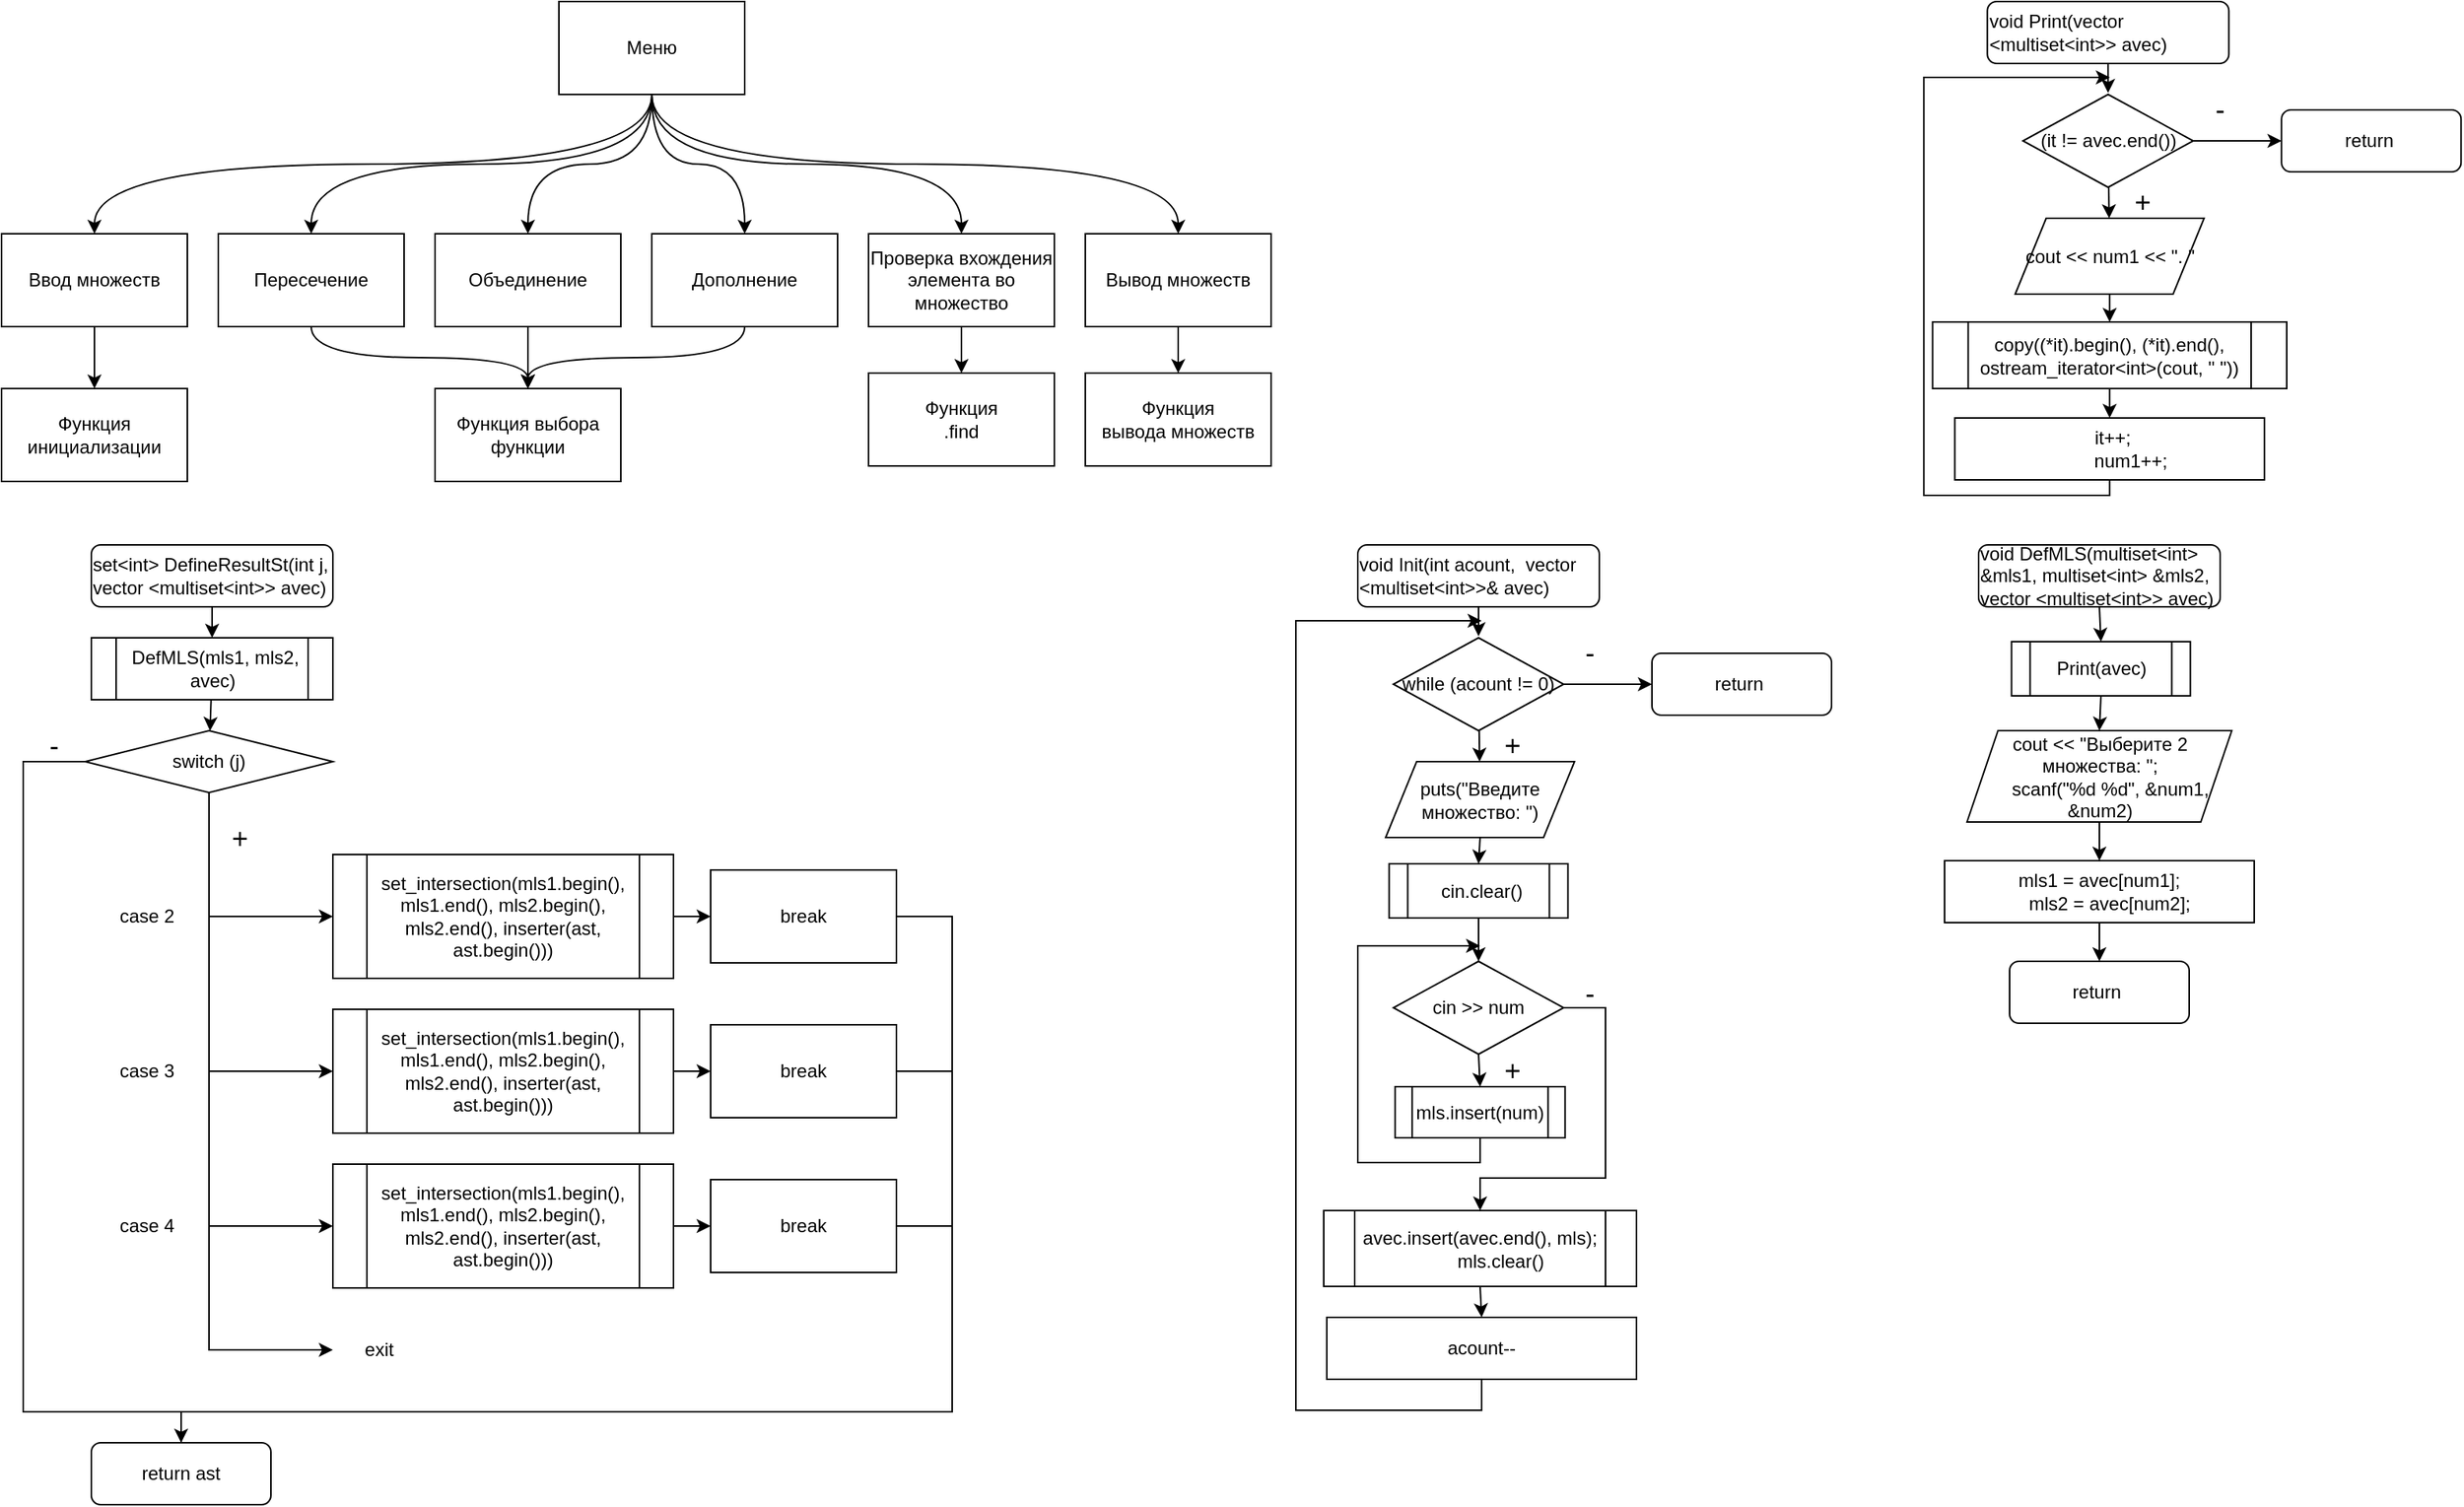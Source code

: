 <mxfile version="14.6.13" type="device"><diagram id="j1sXHM52Dxp8kPTdjTDM" name="Страница 1"><mxGraphModel dx="1086" dy="926" grid="1" gridSize="10" guides="1" tooltips="1" connect="1" arrows="1" fold="1" page="1" pageScale="1" pageWidth="827" pageHeight="1169" math="0" shadow="0"><root><mxCell id="0"/><mxCell id="1" parent="0"/><mxCell id="GIJKTlFRpUQfPIVR-cI3-19" style="edgeStyle=orthogonalEdgeStyle;rounded=0;orthogonalLoop=1;jettySize=auto;html=1;exitX=0.5;exitY=1;exitDx=0;exitDy=0;entryX=0.5;entryY=0;entryDx=0;entryDy=0;curved=1;" edge="1" parent="1" source="GIJKTlFRpUQfPIVR-cI3-1" target="GIJKTlFRpUQfPIVR-cI3-3"><mxGeometry relative="1" as="geometry"/></mxCell><mxCell id="GIJKTlFRpUQfPIVR-cI3-20" style="edgeStyle=orthogonalEdgeStyle;curved=1;rounded=0;orthogonalLoop=1;jettySize=auto;html=1;exitX=0.5;exitY=1;exitDx=0;exitDy=0;entryX=0.5;entryY=0;entryDx=0;entryDy=0;" edge="1" parent="1" source="GIJKTlFRpUQfPIVR-cI3-1" target="GIJKTlFRpUQfPIVR-cI3-4"><mxGeometry relative="1" as="geometry"/></mxCell><mxCell id="GIJKTlFRpUQfPIVR-cI3-21" style="edgeStyle=orthogonalEdgeStyle;curved=1;rounded=0;orthogonalLoop=1;jettySize=auto;html=1;exitX=0.5;exitY=1;exitDx=0;exitDy=0;entryX=0.5;entryY=0;entryDx=0;entryDy=0;" edge="1" parent="1" source="GIJKTlFRpUQfPIVR-cI3-1" target="GIJKTlFRpUQfPIVR-cI3-5"><mxGeometry relative="1" as="geometry"/></mxCell><mxCell id="GIJKTlFRpUQfPIVR-cI3-22" style="edgeStyle=orthogonalEdgeStyle;curved=1;rounded=0;orthogonalLoop=1;jettySize=auto;html=1;exitX=0.5;exitY=1;exitDx=0;exitDy=0;entryX=0.5;entryY=0;entryDx=0;entryDy=0;" edge="1" parent="1" source="GIJKTlFRpUQfPIVR-cI3-1" target="GIJKTlFRpUQfPIVR-cI3-6"><mxGeometry relative="1" as="geometry"/></mxCell><mxCell id="GIJKTlFRpUQfPIVR-cI3-23" style="edgeStyle=orthogonalEdgeStyle;curved=1;rounded=0;orthogonalLoop=1;jettySize=auto;html=1;exitX=0.5;exitY=1;exitDx=0;exitDy=0;entryX=0.5;entryY=0;entryDx=0;entryDy=0;" edge="1" parent="1" source="GIJKTlFRpUQfPIVR-cI3-1" target="GIJKTlFRpUQfPIVR-cI3-7"><mxGeometry relative="1" as="geometry"/></mxCell><mxCell id="GIJKTlFRpUQfPIVR-cI3-24" style="edgeStyle=orthogonalEdgeStyle;curved=1;rounded=0;orthogonalLoop=1;jettySize=auto;html=1;exitX=0.5;exitY=1;exitDx=0;exitDy=0;entryX=0.5;entryY=0;entryDx=0;entryDy=0;" edge="1" parent="1" source="GIJKTlFRpUQfPIVR-cI3-1" target="GIJKTlFRpUQfPIVR-cI3-2"><mxGeometry relative="1" as="geometry"/></mxCell><mxCell id="GIJKTlFRpUQfPIVR-cI3-1" value="Меню" style="rounded=0;whiteSpace=wrap;html=1;" vertex="1" parent="1"><mxGeometry x="364" y="10" width="120" height="60" as="geometry"/></mxCell><mxCell id="GIJKTlFRpUQfPIVR-cI3-25" style="edgeStyle=orthogonalEdgeStyle;curved=1;rounded=0;orthogonalLoop=1;jettySize=auto;html=1;exitX=0.5;exitY=1;exitDx=0;exitDy=0;entryX=0.5;entryY=0;entryDx=0;entryDy=0;" edge="1" parent="1" source="GIJKTlFRpUQfPIVR-cI3-2" target="GIJKTlFRpUQfPIVR-cI3-9"><mxGeometry relative="1" as="geometry"/></mxCell><mxCell id="GIJKTlFRpUQfPIVR-cI3-2" value="Ввод множеств" style="rounded=0;whiteSpace=wrap;html=1;" vertex="1" parent="1"><mxGeometry x="4" y="160" width="120" height="60" as="geometry"/></mxCell><mxCell id="GIJKTlFRpUQfPIVR-cI3-26" style="edgeStyle=orthogonalEdgeStyle;curved=1;rounded=0;orthogonalLoop=1;jettySize=auto;html=1;exitX=0.5;exitY=1;exitDx=0;exitDy=0;" edge="1" parent="1" source="GIJKTlFRpUQfPIVR-cI3-3" target="GIJKTlFRpUQfPIVR-cI3-11"><mxGeometry relative="1" as="geometry"/></mxCell><mxCell id="GIJKTlFRpUQfPIVR-cI3-3" value="Пересечение" style="rounded=0;whiteSpace=wrap;html=1;" vertex="1" parent="1"><mxGeometry x="144" y="160" width="120" height="60" as="geometry"/></mxCell><mxCell id="GIJKTlFRpUQfPIVR-cI3-31" style="edgeStyle=orthogonalEdgeStyle;curved=1;rounded=0;orthogonalLoop=1;jettySize=auto;html=1;exitX=0.5;exitY=1;exitDx=0;exitDy=0;entryX=0.5;entryY=0;entryDx=0;entryDy=0;" edge="1" parent="1" source="GIJKTlFRpUQfPIVR-cI3-4" target="GIJKTlFRpUQfPIVR-cI3-11"><mxGeometry relative="1" as="geometry"/></mxCell><mxCell id="GIJKTlFRpUQfPIVR-cI3-4" value="Объединение" style="rounded=0;whiteSpace=wrap;html=1;" vertex="1" parent="1"><mxGeometry x="284" y="160" width="120" height="60" as="geometry"/></mxCell><mxCell id="GIJKTlFRpUQfPIVR-cI3-32" style="edgeStyle=orthogonalEdgeStyle;curved=1;rounded=0;orthogonalLoop=1;jettySize=auto;html=1;exitX=0.5;exitY=1;exitDx=0;exitDy=0;entryX=0.5;entryY=0;entryDx=0;entryDy=0;" edge="1" parent="1" source="GIJKTlFRpUQfPIVR-cI3-5" target="GIJKTlFRpUQfPIVR-cI3-11"><mxGeometry relative="1" as="geometry"/></mxCell><mxCell id="GIJKTlFRpUQfPIVR-cI3-5" value="Дополнение" style="rounded=0;whiteSpace=wrap;html=1;" vertex="1" parent="1"><mxGeometry x="424" y="160" width="120" height="60" as="geometry"/></mxCell><mxCell id="GIJKTlFRpUQfPIVR-cI3-29" value="" style="edgeStyle=orthogonalEdgeStyle;curved=1;rounded=0;orthogonalLoop=1;jettySize=auto;html=1;" edge="1" parent="1" source="GIJKTlFRpUQfPIVR-cI3-6" target="GIJKTlFRpUQfPIVR-cI3-15"><mxGeometry relative="1" as="geometry"/></mxCell><mxCell id="GIJKTlFRpUQfPIVR-cI3-6" value="Проверка вхождения элемента во множество" style="rounded=0;whiteSpace=wrap;html=1;" vertex="1" parent="1"><mxGeometry x="564" y="160" width="120" height="60" as="geometry"/></mxCell><mxCell id="GIJKTlFRpUQfPIVR-cI3-30" value="" style="edgeStyle=orthogonalEdgeStyle;curved=1;rounded=0;orthogonalLoop=1;jettySize=auto;html=1;" edge="1" parent="1" source="GIJKTlFRpUQfPIVR-cI3-7" target="GIJKTlFRpUQfPIVR-cI3-16"><mxGeometry relative="1" as="geometry"/></mxCell><mxCell id="GIJKTlFRpUQfPIVR-cI3-7" value="Вывод множеств&lt;span style=&quot;color: rgba(0 , 0 , 0 , 0) ; font-family: monospace ; font-size: 0px&quot;&gt;%3CmxGraphModel%3E%3Croot%3E%3CmxCell%20id%3D%220%22%2F%3E%3CmxCell%20id%3D%221%22%20parent%3D%220%22%2F%3E%3CmxCell%20id%3D%222%22%20value%3D%22%D0%9F%D1%80%D0%BE%D0%B2%D0%B5%D1%80%D0%BA%D0%B0%20%D0%B2%D1%85%D0%BE%D0%B6%D0%B4%D0%B5%D0%BD%D0%B8%D1%8F%20%D1%8D%D0%BB%D0%B5%D0%BC%D0%B5%D0%BD%D1%82%D0%B0%20%D0%B2%D0%BE%20%D0%BC%D0%BD%D0%BE%D0%B6%D0%B5%D1%81%D1%82%D0%B2%D0%BE%22%20style%3D%22rounded%3D0%3BwhiteSpace%3Dwrap%3Bhtml%3D1%3B%22%20vertex%3D%221%22%20parent%3D%221%22%3E%3CmxGeometry%20x%3D%22600%22%20y%3D%22280%22%20width%3D%22120%22%20height%3D%2260%22%20as%3D%22geometry%22%2F%3E%3C%2FmxCell%3E%3C%2Froot%3E%3C%2FmxGraphModel%3E&lt;/span&gt;" style="rounded=0;whiteSpace=wrap;html=1;" vertex="1" parent="1"><mxGeometry x="704" y="160" width="120" height="60" as="geometry"/></mxCell><mxCell id="GIJKTlFRpUQfPIVR-cI3-9" value="Функция инициализации" style="rounded=0;whiteSpace=wrap;html=1;" vertex="1" parent="1"><mxGeometry x="4" y="260" width="120" height="60" as="geometry"/></mxCell><mxCell id="GIJKTlFRpUQfPIVR-cI3-11" value="Функция выбора функции" style="rounded=0;whiteSpace=wrap;html=1;" vertex="1" parent="1"><mxGeometry x="284" y="260" width="120" height="60" as="geometry"/></mxCell><mxCell id="GIJKTlFRpUQfPIVR-cI3-15" value="Функция &lt;br&gt;.find" style="rounded=0;whiteSpace=wrap;html=1;" vertex="1" parent="1"><mxGeometry x="564" y="250" width="120" height="60" as="geometry"/></mxCell><mxCell id="GIJKTlFRpUQfPIVR-cI3-16" value="Функция &lt;br&gt;вывода множеств" style="rounded=0;whiteSpace=wrap;html=1;" vertex="1" parent="1"><mxGeometry x="704" y="250" width="120" height="60" as="geometry"/></mxCell><mxCell id="GIJKTlFRpUQfPIVR-cI3-36" style="edgeStyle=orthogonalEdgeStyle;curved=1;rounded=0;orthogonalLoop=1;jettySize=auto;html=1;exitX=0.5;exitY=1;exitDx=0;exitDy=0;entryX=0.5;entryY=0;entryDx=0;entryDy=0;" edge="1" parent="1" source="GIJKTlFRpUQfPIVR-cI3-34" target="GIJKTlFRpUQfPIVR-cI3-35"><mxGeometry relative="1" as="geometry"/></mxCell><mxCell id="GIJKTlFRpUQfPIVR-cI3-34" value="&lt;div style=&quot;text-align: left&quot;&gt;&lt;span&gt;set&amp;lt;int&amp;gt; DefineResultSt(int j, vector &amp;lt;multiset&amp;lt;int&amp;gt;&amp;gt; avec)&lt;/span&gt;&lt;/div&gt;" style="rounded=1;whiteSpace=wrap;html=1;" vertex="1" parent="1"><mxGeometry x="62" y="361" width="156" height="40" as="geometry"/></mxCell><mxCell id="GIJKTlFRpUQfPIVR-cI3-38" value="" style="rounded=0;orthogonalLoop=1;jettySize=auto;html=1;" edge="1" parent="1" source="GIJKTlFRpUQfPIVR-cI3-35" target="GIJKTlFRpUQfPIVR-cI3-37"><mxGeometry relative="1" as="geometry"/></mxCell><mxCell id="GIJKTlFRpUQfPIVR-cI3-35" value="&amp;nbsp;DefMLS(mls1, mls2, avec)" style="shape=process;whiteSpace=wrap;html=1;backgroundOutline=1;" vertex="1" parent="1"><mxGeometry x="62" y="421" width="156" height="40" as="geometry"/></mxCell><mxCell id="GIJKTlFRpUQfPIVR-cI3-42" style="edgeStyle=none;rounded=0;orthogonalLoop=1;jettySize=auto;html=1;exitX=0.5;exitY=1;exitDx=0;exitDy=0;entryX=0;entryY=0.5;entryDx=0;entryDy=0;" edge="1" parent="1" source="GIJKTlFRpUQfPIVR-cI3-37" target="GIJKTlFRpUQfPIVR-cI3-40"><mxGeometry relative="1" as="geometry"><Array as="points"><mxPoint x="138" y="601"/></Array></mxGeometry></mxCell><mxCell id="GIJKTlFRpUQfPIVR-cI3-50" style="edgeStyle=none;rounded=0;orthogonalLoop=1;jettySize=auto;html=1;exitX=0.5;exitY=1;exitDx=0;exitDy=0;entryX=0;entryY=0.5;entryDx=0;entryDy=0;" edge="1" parent="1" source="GIJKTlFRpUQfPIVR-cI3-37" target="GIJKTlFRpUQfPIVR-cI3-45"><mxGeometry relative="1" as="geometry"><Array as="points"><mxPoint x="138" y="701"/></Array></mxGeometry></mxCell><mxCell id="GIJKTlFRpUQfPIVR-cI3-51" style="edgeStyle=none;rounded=0;orthogonalLoop=1;jettySize=auto;html=1;exitX=0.5;exitY=1;exitDx=0;exitDy=0;entryX=0;entryY=0.5;entryDx=0;entryDy=0;" edge="1" parent="1" source="GIJKTlFRpUQfPIVR-cI3-37" target="GIJKTlFRpUQfPIVR-cI3-48"><mxGeometry relative="1" as="geometry"><Array as="points"><mxPoint x="138" y="801"/></Array></mxGeometry></mxCell><mxCell id="GIJKTlFRpUQfPIVR-cI3-52" style="edgeStyle=none;rounded=0;orthogonalLoop=1;jettySize=auto;html=1;exitX=0.5;exitY=1;exitDx=0;exitDy=0;" edge="1" parent="1" source="GIJKTlFRpUQfPIVR-cI3-37"><mxGeometry relative="1" as="geometry"><mxPoint x="218" y="881" as="targetPoint"/><Array as="points"><mxPoint x="138" y="881"/></Array></mxGeometry></mxCell><mxCell id="GIJKTlFRpUQfPIVR-cI3-62" style="edgeStyle=none;rounded=0;orthogonalLoop=1;jettySize=auto;html=1;exitX=0;exitY=0.5;exitDx=0;exitDy=0;entryX=0.5;entryY=0;entryDx=0;entryDy=0;" edge="1" parent="1" source="GIJKTlFRpUQfPIVR-cI3-37" target="GIJKTlFRpUQfPIVR-cI3-61"><mxGeometry relative="1" as="geometry"><Array as="points"><mxPoint x="18" y="501"/><mxPoint x="18" y="921"/><mxPoint x="120" y="921"/></Array></mxGeometry></mxCell><mxCell id="GIJKTlFRpUQfPIVR-cI3-37" value="switch (j)" style="rhombus;whiteSpace=wrap;html=1;" vertex="1" parent="1"><mxGeometry x="58" y="481" width="160" height="40" as="geometry"/></mxCell><mxCell id="GIJKTlFRpUQfPIVR-cI3-43" value="" style="edgeStyle=none;rounded=0;orthogonalLoop=1;jettySize=auto;html=1;" edge="1" parent="1" source="GIJKTlFRpUQfPIVR-cI3-40" target="GIJKTlFRpUQfPIVR-cI3-41"><mxGeometry relative="1" as="geometry"/></mxCell><mxCell id="GIJKTlFRpUQfPIVR-cI3-40" value="set_intersection(mls1.begin(), mls1.end(), mls2.begin(), mls2.end(), inserter(ast, ast.begin()))" style="shape=process;whiteSpace=wrap;html=1;backgroundOutline=1;" vertex="1" parent="1"><mxGeometry x="218" y="561" width="220" height="80" as="geometry"/></mxCell><mxCell id="GIJKTlFRpUQfPIVR-cI3-63" style="edgeStyle=none;rounded=0;orthogonalLoop=1;jettySize=auto;html=1;exitX=1;exitY=0.5;exitDx=0;exitDy=0;entryX=1;entryY=0.5;entryDx=0;entryDy=0;startArrow=none;startFill=0;endArrow=none;endFill=0;" edge="1" parent="1" source="GIJKTlFRpUQfPIVR-cI3-41" target="GIJKTlFRpUQfPIVR-cI3-46"><mxGeometry relative="1" as="geometry"><Array as="points"><mxPoint x="618" y="601"/><mxPoint x="618" y="701"/></Array></mxGeometry></mxCell><mxCell id="GIJKTlFRpUQfPIVR-cI3-41" value="break" style="rounded=0;whiteSpace=wrap;html=1;" vertex="1" parent="1"><mxGeometry x="462" y="571" width="120" height="60" as="geometry"/></mxCell><mxCell id="GIJKTlFRpUQfPIVR-cI3-44" value="" style="edgeStyle=none;rounded=0;orthogonalLoop=1;jettySize=auto;html=1;" edge="1" parent="1" source="GIJKTlFRpUQfPIVR-cI3-45" target="GIJKTlFRpUQfPIVR-cI3-46"><mxGeometry relative="1" as="geometry"/></mxCell><mxCell id="GIJKTlFRpUQfPIVR-cI3-45" value="set_intersection(mls1.begin(), mls1.end(), mls2.begin(), mls2.end(), inserter(ast, ast.begin()))" style="shape=process;whiteSpace=wrap;html=1;backgroundOutline=1;" vertex="1" parent="1"><mxGeometry x="218" y="661" width="220" height="80" as="geometry"/></mxCell><mxCell id="GIJKTlFRpUQfPIVR-cI3-64" style="edgeStyle=none;rounded=0;orthogonalLoop=1;jettySize=auto;html=1;exitX=1;exitY=0.5;exitDx=0;exitDy=0;entryX=1;entryY=0.5;entryDx=0;entryDy=0;startArrow=none;startFill=0;endArrow=none;endFill=0;" edge="1" parent="1" source="GIJKTlFRpUQfPIVR-cI3-46" target="GIJKTlFRpUQfPIVR-cI3-49"><mxGeometry relative="1" as="geometry"><Array as="points"><mxPoint x="618" y="701"/><mxPoint x="618" y="801"/></Array></mxGeometry></mxCell><mxCell id="GIJKTlFRpUQfPIVR-cI3-46" value="break" style="rounded=0;whiteSpace=wrap;html=1;" vertex="1" parent="1"><mxGeometry x="462" y="671" width="120" height="60" as="geometry"/></mxCell><mxCell id="GIJKTlFRpUQfPIVR-cI3-47" value="" style="edgeStyle=none;rounded=0;orthogonalLoop=1;jettySize=auto;html=1;" edge="1" parent="1" source="GIJKTlFRpUQfPIVR-cI3-48" target="GIJKTlFRpUQfPIVR-cI3-49"><mxGeometry relative="1" as="geometry"/></mxCell><mxCell id="GIJKTlFRpUQfPIVR-cI3-48" value="set_intersection(mls1.begin(), mls1.end(), mls2.begin(), mls2.end(), inserter(ast, ast.begin()))" style="shape=process;whiteSpace=wrap;html=1;backgroundOutline=1;" vertex="1" parent="1"><mxGeometry x="218" y="761" width="220" height="80" as="geometry"/></mxCell><mxCell id="GIJKTlFRpUQfPIVR-cI3-65" style="edgeStyle=none;rounded=0;orthogonalLoop=1;jettySize=auto;html=1;exitX=1;exitY=0.5;exitDx=0;exitDy=0;entryX=0.5;entryY=0;entryDx=0;entryDy=0;startArrow=none;startFill=0;endArrow=none;endFill=0;" edge="1" parent="1" source="GIJKTlFRpUQfPIVR-cI3-49" target="GIJKTlFRpUQfPIVR-cI3-61"><mxGeometry relative="1" as="geometry"><Array as="points"><mxPoint x="618" y="801"/><mxPoint x="618" y="921"/><mxPoint x="120" y="921"/></Array></mxGeometry></mxCell><mxCell id="GIJKTlFRpUQfPIVR-cI3-49" value="break" style="rounded=0;whiteSpace=wrap;html=1;" vertex="1" parent="1"><mxGeometry x="462" y="771" width="120" height="60" as="geometry"/></mxCell><mxCell id="GIJKTlFRpUQfPIVR-cI3-53" value="exit" style="text;html=1;strokeColor=none;fillColor=none;align=center;verticalAlign=middle;whiteSpace=wrap;rounded=0;" vertex="1" parent="1"><mxGeometry x="228" y="871" width="40" height="20" as="geometry"/></mxCell><mxCell id="GIJKTlFRpUQfPIVR-cI3-54" value="case 2" style="text;html=1;strokeColor=none;fillColor=none;align=center;verticalAlign=middle;whiteSpace=wrap;rounded=0;" vertex="1" parent="1"><mxGeometry x="78" y="591" width="40" height="20" as="geometry"/></mxCell><mxCell id="GIJKTlFRpUQfPIVR-cI3-55" value="case 3" style="text;html=1;strokeColor=none;fillColor=none;align=center;verticalAlign=middle;whiteSpace=wrap;rounded=0;" vertex="1" parent="1"><mxGeometry x="78" y="691" width="40" height="20" as="geometry"/></mxCell><mxCell id="GIJKTlFRpUQfPIVR-cI3-56" value="case 4" style="text;html=1;strokeColor=none;fillColor=none;align=center;verticalAlign=middle;whiteSpace=wrap;rounded=0;" vertex="1" parent="1"><mxGeometry x="78" y="791" width="40" height="20" as="geometry"/></mxCell><mxCell id="GIJKTlFRpUQfPIVR-cI3-57" value="&lt;font style=&quot;font-size: 18px&quot;&gt;+&lt;/font&gt;" style="text;html=1;strokeColor=none;fillColor=none;align=center;verticalAlign=middle;whiteSpace=wrap;rounded=0;" vertex="1" parent="1"><mxGeometry x="138" y="541" width="40" height="20" as="geometry"/></mxCell><mxCell id="GIJKTlFRpUQfPIVR-cI3-59" value="&lt;font style=&quot;font-size: 18px&quot;&gt;-&lt;/font&gt;" style="text;html=1;strokeColor=none;fillColor=none;align=center;verticalAlign=middle;whiteSpace=wrap;rounded=0;" vertex="1" parent="1"><mxGeometry x="18" y="481" width="40" height="20" as="geometry"/></mxCell><mxCell id="GIJKTlFRpUQfPIVR-cI3-61" value="return ast" style="rounded=1;whiteSpace=wrap;html=1;" vertex="1" parent="1"><mxGeometry x="62" y="941" width="116" height="40" as="geometry"/></mxCell><mxCell id="GIJKTlFRpUQfPIVR-cI3-74" style="edgeStyle=none;rounded=0;orthogonalLoop=1;jettySize=auto;html=1;exitX=0.5;exitY=1;exitDx=0;exitDy=0;startArrow=none;startFill=0;endArrow=classic;endFill=1;" edge="1" parent="1" source="GIJKTlFRpUQfPIVR-cI3-66"><mxGeometry relative="1" as="geometry"><mxPoint x="958" y="420" as="targetPoint"/></mxGeometry></mxCell><mxCell id="GIJKTlFRpUQfPIVR-cI3-66" value="&lt;div style=&quot;text-align: left&quot;&gt;void Init(int acount,&amp;nbsp; vector &amp;lt;multiset&amp;lt;int&amp;gt;&amp;gt;&amp;amp; avec)&lt;br&gt;&lt;/div&gt;" style="rounded=1;whiteSpace=wrap;html=1;" vertex="1" parent="1"><mxGeometry x="880" y="361" width="156" height="40" as="geometry"/></mxCell><mxCell id="GIJKTlFRpUQfPIVR-cI3-75" value="" style="edgeStyle=none;rounded=0;orthogonalLoop=1;jettySize=auto;html=1;startArrow=none;startFill=0;endArrow=classic;endFill=1;" edge="1" parent="1" source="GIJKTlFRpUQfPIVR-cI3-67" target="GIJKTlFRpUQfPIVR-cI3-68"><mxGeometry relative="1" as="geometry"/></mxCell><mxCell id="GIJKTlFRpUQfPIVR-cI3-88" style="edgeStyle=none;rounded=0;orthogonalLoop=1;jettySize=auto;html=1;exitX=1;exitY=0.5;exitDx=0;exitDy=0;entryX=0;entryY=0.5;entryDx=0;entryDy=0;startArrow=none;startFill=0;endArrow=classic;endFill=1;" edge="1" parent="1" source="GIJKTlFRpUQfPIVR-cI3-67" target="GIJKTlFRpUQfPIVR-cI3-87"><mxGeometry relative="1" as="geometry"/></mxCell><mxCell id="GIJKTlFRpUQfPIVR-cI3-67" value="while (acount != 0)" style="rhombus;whiteSpace=wrap;html=1;" vertex="1" parent="1"><mxGeometry x="903" y="421" width="110" height="60" as="geometry"/></mxCell><mxCell id="GIJKTlFRpUQfPIVR-cI3-76" style="edgeStyle=none;rounded=0;orthogonalLoop=1;jettySize=auto;html=1;exitX=0.5;exitY=1;exitDx=0;exitDy=0;entryX=0.5;entryY=0;entryDx=0;entryDy=0;startArrow=none;startFill=0;endArrow=classic;endFill=1;" edge="1" parent="1" source="GIJKTlFRpUQfPIVR-cI3-68" target="GIJKTlFRpUQfPIVR-cI3-69"><mxGeometry relative="1" as="geometry"/></mxCell><mxCell id="GIJKTlFRpUQfPIVR-cI3-68" value="puts(&quot;Введите множество: &quot;)" style="shape=parallelogram;perimeter=parallelogramPerimeter;whiteSpace=wrap;html=1;fixedSize=1;" vertex="1" parent="1"><mxGeometry x="898" y="501" width="122" height="49" as="geometry"/></mxCell><mxCell id="GIJKTlFRpUQfPIVR-cI3-77" style="edgeStyle=none;rounded=0;orthogonalLoop=1;jettySize=auto;html=1;exitX=0.5;exitY=1;exitDx=0;exitDy=0;entryX=0.5;entryY=0;entryDx=0;entryDy=0;startArrow=none;startFill=0;endArrow=classic;endFill=1;" edge="1" parent="1" source="GIJKTlFRpUQfPIVR-cI3-69" target="GIJKTlFRpUQfPIVR-cI3-70"><mxGeometry relative="1" as="geometry"/></mxCell><mxCell id="GIJKTlFRpUQfPIVR-cI3-69" value="&amp;nbsp;cin.clear()" style="shape=process;whiteSpace=wrap;html=1;backgroundOutline=1;" vertex="1" parent="1"><mxGeometry x="900.25" y="567" width="115.5" height="35" as="geometry"/></mxCell><mxCell id="GIJKTlFRpUQfPIVR-cI3-78" style="edgeStyle=none;rounded=0;orthogonalLoop=1;jettySize=auto;html=1;exitX=0.5;exitY=1;exitDx=0;exitDy=0;entryX=0.5;entryY=0;entryDx=0;entryDy=0;startArrow=none;startFill=0;endArrow=classic;endFill=1;" edge="1" parent="1" source="GIJKTlFRpUQfPIVR-cI3-70" target="GIJKTlFRpUQfPIVR-cI3-71"><mxGeometry relative="1" as="geometry"/></mxCell><mxCell id="GIJKTlFRpUQfPIVR-cI3-80" style="edgeStyle=none;rounded=0;orthogonalLoop=1;jettySize=auto;html=1;exitX=1;exitY=0.5;exitDx=0;exitDy=0;entryX=0.5;entryY=0;entryDx=0;entryDy=0;startArrow=none;startFill=0;endArrow=classic;endFill=1;" edge="1" parent="1" source="GIJKTlFRpUQfPIVR-cI3-70" target="GIJKTlFRpUQfPIVR-cI3-72"><mxGeometry relative="1" as="geometry"><Array as="points"><mxPoint x="1040" y="660"/><mxPoint x="1040" y="770"/><mxPoint x="959" y="770"/></Array></mxGeometry></mxCell><mxCell id="GIJKTlFRpUQfPIVR-cI3-70" value="cin &amp;gt;&amp;gt; num" style="rhombus;whiteSpace=wrap;html=1;" vertex="1" parent="1"><mxGeometry x="903" y="630" width="110" height="60" as="geometry"/></mxCell><mxCell id="GIJKTlFRpUQfPIVR-cI3-79" style="edgeStyle=none;rounded=0;orthogonalLoop=1;jettySize=auto;html=1;exitX=0.5;exitY=1;exitDx=0;exitDy=0;startArrow=none;startFill=0;endArrow=classic;endFill=1;" edge="1" parent="1" source="GIJKTlFRpUQfPIVR-cI3-71"><mxGeometry relative="1" as="geometry"><mxPoint x="959" y="620" as="targetPoint"/><Array as="points"><mxPoint x="959" y="760"/><mxPoint x="880" y="760"/><mxPoint x="880" y="620"/></Array></mxGeometry></mxCell><mxCell id="GIJKTlFRpUQfPIVR-cI3-71" value="mls.insert(num)" style="shape=process;whiteSpace=wrap;html=1;backgroundOutline=1;" vertex="1" parent="1"><mxGeometry x="904.13" y="711" width="109.75" height="33" as="geometry"/></mxCell><mxCell id="GIJKTlFRpUQfPIVR-cI3-81" style="edgeStyle=none;rounded=0;orthogonalLoop=1;jettySize=auto;html=1;exitX=0.5;exitY=1;exitDx=0;exitDy=0;entryX=0.5;entryY=0;entryDx=0;entryDy=0;startArrow=none;startFill=0;endArrow=classic;endFill=1;" edge="1" parent="1" source="GIJKTlFRpUQfPIVR-cI3-72" target="GIJKTlFRpUQfPIVR-cI3-73"><mxGeometry relative="1" as="geometry"/></mxCell><mxCell id="GIJKTlFRpUQfPIVR-cI3-72" value="&lt;div&gt;avec.insert(avec.end(), mls);&lt;/div&gt;&lt;div&gt;&amp;nbsp; &amp;nbsp; &amp;nbsp; &amp;nbsp; mls.clear()&lt;/div&gt;" style="shape=process;whiteSpace=wrap;html=1;backgroundOutline=1;align=center;" vertex="1" parent="1"><mxGeometry x="858" y="791" width="202" height="49" as="geometry"/></mxCell><mxCell id="GIJKTlFRpUQfPIVR-cI3-82" style="edgeStyle=none;rounded=0;orthogonalLoop=1;jettySize=auto;html=1;exitX=0.5;exitY=1;exitDx=0;exitDy=0;startArrow=none;startFill=0;endArrow=classic;endFill=1;" edge="1" parent="1" source="GIJKTlFRpUQfPIVR-cI3-73"><mxGeometry relative="1" as="geometry"><mxPoint x="960" y="410" as="targetPoint"/><Array as="points"><mxPoint x="960" y="920"/><mxPoint x="840" y="920"/><mxPoint x="840" y="410"/></Array></mxGeometry></mxCell><mxCell id="GIJKTlFRpUQfPIVR-cI3-73" value="acount--" style="rounded=0;whiteSpace=wrap;html=1;" vertex="1" parent="1"><mxGeometry x="860" y="860" width="200" height="40" as="geometry"/></mxCell><mxCell id="GIJKTlFRpUQfPIVR-cI3-83" value="&lt;font style=&quot;font-size: 18px&quot;&gt;+&lt;/font&gt;" style="text;html=1;strokeColor=none;fillColor=none;align=center;verticalAlign=middle;whiteSpace=wrap;rounded=0;" vertex="1" parent="1"><mxGeometry x="960" y="691" width="40" height="20" as="geometry"/></mxCell><mxCell id="GIJKTlFRpUQfPIVR-cI3-84" value="&lt;font style=&quot;font-size: 18px&quot;&gt;+&lt;/font&gt;" style="text;html=1;strokeColor=none;fillColor=none;align=center;verticalAlign=middle;whiteSpace=wrap;rounded=0;" vertex="1" parent="1"><mxGeometry x="960" y="481" width="40" height="20" as="geometry"/></mxCell><mxCell id="GIJKTlFRpUQfPIVR-cI3-85" value="&lt;font style=&quot;font-size: 18px&quot;&gt;-&lt;/font&gt;" style="text;html=1;strokeColor=none;fillColor=none;align=center;verticalAlign=middle;whiteSpace=wrap;rounded=0;" vertex="1" parent="1"><mxGeometry x="1010" y="641" width="40" height="20" as="geometry"/></mxCell><mxCell id="GIJKTlFRpUQfPIVR-cI3-86" value="&lt;font style=&quot;font-size: 18px&quot;&gt;-&lt;/font&gt;" style="text;html=1;strokeColor=none;fillColor=none;align=center;verticalAlign=middle;whiteSpace=wrap;rounded=0;" vertex="1" parent="1"><mxGeometry x="1010" y="421" width="40" height="20" as="geometry"/></mxCell><mxCell id="GIJKTlFRpUQfPIVR-cI3-87" value="return&amp;nbsp;" style="rounded=1;whiteSpace=wrap;html=1;" vertex="1" parent="1"><mxGeometry x="1070" y="431" width="116" height="40" as="geometry"/></mxCell><mxCell id="GIJKTlFRpUQfPIVR-cI3-113" style="edgeStyle=none;rounded=0;orthogonalLoop=1;jettySize=auto;html=1;exitX=0.5;exitY=1;exitDx=0;exitDy=0;startArrow=none;startFill=0;endArrow=classic;endFill=1;" edge="1" parent="1" source="GIJKTlFRpUQfPIVR-cI3-114"><mxGeometry relative="1" as="geometry"><mxPoint x="1364.63" y="69" as="targetPoint"/></mxGeometry></mxCell><mxCell id="GIJKTlFRpUQfPIVR-cI3-114" value="&lt;div style=&quot;text-align: left&quot;&gt;void Print(vector &amp;lt;multiset&amp;lt;int&amp;gt;&amp;gt; avec)&lt;br&gt;&lt;/div&gt;" style="rounded=1;whiteSpace=wrap;html=1;" vertex="1" parent="1"><mxGeometry x="1286.63" y="10" width="156" height="40" as="geometry"/></mxCell><mxCell id="GIJKTlFRpUQfPIVR-cI3-115" value="" style="edgeStyle=none;rounded=0;orthogonalLoop=1;jettySize=auto;html=1;startArrow=none;startFill=0;endArrow=classic;endFill=1;" edge="1" parent="1" source="GIJKTlFRpUQfPIVR-cI3-117" target="GIJKTlFRpUQfPIVR-cI3-119"><mxGeometry relative="1" as="geometry"/></mxCell><mxCell id="GIJKTlFRpUQfPIVR-cI3-116" style="edgeStyle=none;rounded=0;orthogonalLoop=1;jettySize=auto;html=1;exitX=1;exitY=0.5;exitDx=0;exitDy=0;entryX=0;entryY=0.5;entryDx=0;entryDy=0;startArrow=none;startFill=0;endArrow=classic;endFill=1;" edge="1" parent="1" source="GIJKTlFRpUQfPIVR-cI3-117" target="GIJKTlFRpUQfPIVR-cI3-126"><mxGeometry relative="1" as="geometry"/></mxCell><mxCell id="GIJKTlFRpUQfPIVR-cI3-117" value="(it != avec.end())" style="rhombus;whiteSpace=wrap;html=1;" vertex="1" parent="1"><mxGeometry x="1309.63" y="70" width="110" height="60" as="geometry"/></mxCell><mxCell id="GIJKTlFRpUQfPIVR-cI3-118" style="edgeStyle=none;rounded=0;orthogonalLoop=1;jettySize=auto;html=1;exitX=0.5;exitY=1;exitDx=0;exitDy=0;entryX=0.5;entryY=0;entryDx=0;entryDy=0;startArrow=none;startFill=0;endArrow=classic;endFill=1;" edge="1" parent="1" source="GIJKTlFRpUQfPIVR-cI3-119" target="GIJKTlFRpUQfPIVR-cI3-121"><mxGeometry relative="1" as="geometry"/></mxCell><mxCell id="GIJKTlFRpUQfPIVR-cI3-119" value="cout &amp;lt;&amp;lt; num1 &amp;lt;&amp;lt; &quot;. &quot;" style="shape=parallelogram;perimeter=parallelogramPerimeter;whiteSpace=wrap;html=1;fixedSize=1;" vertex="1" parent="1"><mxGeometry x="1304.63" y="150" width="122" height="49" as="geometry"/></mxCell><mxCell id="GIJKTlFRpUQfPIVR-cI3-120" style="edgeStyle=none;rounded=0;orthogonalLoop=1;jettySize=auto;html=1;exitX=0.5;exitY=1;exitDx=0;exitDy=0;entryX=0.5;entryY=0;entryDx=0;entryDy=0;startArrow=none;startFill=0;endArrow=classic;endFill=1;" edge="1" parent="1" source="GIJKTlFRpUQfPIVR-cI3-121" target="GIJKTlFRpUQfPIVR-cI3-123"><mxGeometry relative="1" as="geometry"><mxPoint x="1364.63" y="279" as="targetPoint"/></mxGeometry></mxCell><mxCell id="GIJKTlFRpUQfPIVR-cI3-121" value="copy((*it).begin(), (*it).end(), ostream_iterator&amp;lt;int&amp;gt;(cout, &quot; &quot;))" style="shape=process;whiteSpace=wrap;html=1;backgroundOutline=1;" vertex="1" parent="1"><mxGeometry x="1251.26" y="217" width="228.75" height="43" as="geometry"/></mxCell><mxCell id="GIJKTlFRpUQfPIVR-cI3-122" style="edgeStyle=none;rounded=0;orthogonalLoop=1;jettySize=auto;html=1;exitX=0.5;exitY=1;exitDx=0;exitDy=0;startArrow=none;startFill=0;endArrow=classic;endFill=1;" edge="1" parent="1" source="GIJKTlFRpUQfPIVR-cI3-123"><mxGeometry relative="1" as="geometry"><mxPoint x="1365.773" y="59" as="targetPoint"/><Array as="points"><mxPoint x="1365.63" y="329"/><mxPoint x="1245.63" y="329"/><mxPoint x="1245.63" y="59"/></Array></mxGeometry></mxCell><mxCell id="GIJKTlFRpUQfPIVR-cI3-123" value="&lt;div&gt;&amp;nbsp;it++;&lt;/div&gt;&lt;div&gt;&amp;nbsp; &amp;nbsp; &amp;nbsp; &amp;nbsp; num1++;&lt;/div&gt;" style="rounded=0;whiteSpace=wrap;html=1;" vertex="1" parent="1"><mxGeometry x="1265.63" y="279" width="200" height="40" as="geometry"/></mxCell><mxCell id="GIJKTlFRpUQfPIVR-cI3-124" value="&lt;font style=&quot;font-size: 18px&quot;&gt;+&lt;/font&gt;" style="text;html=1;strokeColor=none;fillColor=none;align=center;verticalAlign=middle;whiteSpace=wrap;rounded=0;" vertex="1" parent="1"><mxGeometry x="1366.63" y="130" width="40" height="20" as="geometry"/></mxCell><mxCell id="GIJKTlFRpUQfPIVR-cI3-125" value="&lt;font style=&quot;font-size: 18px&quot;&gt;-&lt;/font&gt;" style="text;html=1;strokeColor=none;fillColor=none;align=center;verticalAlign=middle;whiteSpace=wrap;rounded=0;" vertex="1" parent="1"><mxGeometry x="1416.63" y="70" width="40" height="20" as="geometry"/></mxCell><mxCell id="GIJKTlFRpUQfPIVR-cI3-126" value="return&amp;nbsp;" style="rounded=1;whiteSpace=wrap;html=1;" vertex="1" parent="1"><mxGeometry x="1476.63" y="80" width="116" height="40" as="geometry"/></mxCell><mxCell id="GIJKTlFRpUQfPIVR-cI3-151" style="edgeStyle=none;rounded=0;orthogonalLoop=1;jettySize=auto;html=1;exitX=0.5;exitY=1;exitDx=0;exitDy=0;startArrow=none;startFill=0;endArrow=classic;endFill=1;entryX=0.5;entryY=0;entryDx=0;entryDy=0;" edge="1" parent="1" source="GIJKTlFRpUQfPIVR-cI3-152" target="GIJKTlFRpUQfPIVR-cI3-159"><mxGeometry relative="1" as="geometry"><mxPoint x="1359" y="420" as="targetPoint"/></mxGeometry></mxCell><mxCell id="GIJKTlFRpUQfPIVR-cI3-152" value="&lt;div style=&quot;text-align: left&quot;&gt;void DefMLS(multiset&amp;lt;int&amp;gt; &amp;amp;mls1, multiset&amp;lt;int&amp;gt; &amp;amp;mls2, vector &amp;lt;multiset&amp;lt;int&amp;gt;&amp;gt; avec)&lt;br&gt;&lt;/div&gt;" style="rounded=1;whiteSpace=wrap;html=1;" vertex="1" parent="1"><mxGeometry x="1281" y="361" width="156" height="40" as="geometry"/></mxCell><mxCell id="GIJKTlFRpUQfPIVR-cI3-176" value="" style="edgeStyle=none;rounded=0;orthogonalLoop=1;jettySize=auto;html=1;startArrow=none;startFill=0;endArrow=classic;endFill=1;" edge="1" parent="1" source="GIJKTlFRpUQfPIVR-cI3-157" target="GIJKTlFRpUQfPIVR-cI3-175"><mxGeometry relative="1" as="geometry"/></mxCell><mxCell id="GIJKTlFRpUQfPIVR-cI3-157" value="&lt;div&gt;cout &amp;lt;&amp;lt; &quot;Выберите 2 множества: &quot;;&lt;/div&gt;&lt;div&gt;&amp;nbsp; &amp;nbsp; scanf(&quot;%d %d&quot;, &amp;amp;num1, &amp;amp;num2)&lt;/div&gt;" style="shape=parallelogram;perimeter=parallelogramPerimeter;whiteSpace=wrap;html=1;fixedSize=1;" vertex="1" parent="1"><mxGeometry x="1273.5" y="481" width="171" height="59" as="geometry"/></mxCell><mxCell id="GIJKTlFRpUQfPIVR-cI3-174" style="edgeStyle=none;rounded=0;orthogonalLoop=1;jettySize=auto;html=1;exitX=0.5;exitY=1;exitDx=0;exitDy=0;entryX=0.5;entryY=0;entryDx=0;entryDy=0;startArrow=none;startFill=0;endArrow=classic;endFill=1;" edge="1" parent="1" source="GIJKTlFRpUQfPIVR-cI3-159" target="GIJKTlFRpUQfPIVR-cI3-157"><mxGeometry relative="1" as="geometry"/></mxCell><mxCell id="GIJKTlFRpUQfPIVR-cI3-159" value="Print(avec)" style="shape=process;whiteSpace=wrap;html=1;backgroundOutline=1;" vertex="1" parent="1"><mxGeometry x="1302.25" y="423.5" width="115.5" height="35" as="geometry"/></mxCell><mxCell id="GIJKTlFRpUQfPIVR-cI3-173" value="return&amp;nbsp;" style="rounded=1;whiteSpace=wrap;html=1;" vertex="1" parent="1"><mxGeometry x="1301" y="630" width="116" height="40" as="geometry"/></mxCell><mxCell id="GIJKTlFRpUQfPIVR-cI3-177" value="" style="edgeStyle=none;rounded=0;orthogonalLoop=1;jettySize=auto;html=1;startArrow=none;startFill=0;endArrow=classic;endFill=1;" edge="1" parent="1" source="GIJKTlFRpUQfPIVR-cI3-175" target="GIJKTlFRpUQfPIVR-cI3-173"><mxGeometry relative="1" as="geometry"/></mxCell><mxCell id="GIJKTlFRpUQfPIVR-cI3-175" value="&lt;div&gt;mls1 = avec[num1];&lt;/div&gt;&lt;div&gt;&amp;nbsp; &amp;nbsp; mls2 = avec[num2];&lt;/div&gt;" style="rounded=0;whiteSpace=wrap;html=1;" vertex="1" parent="1"><mxGeometry x="1259" y="565" width="200" height="40" as="geometry"/></mxCell></root></mxGraphModel></diagram></mxfile>